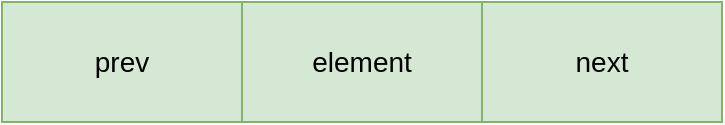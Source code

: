 <mxfile version="20.6.2" type="device"><diagram id="1hZ2BCltEnDeL2M1Iltq" name="第 1 页"><mxGraphModel dx="772" dy="489" grid="1" gridSize="10" guides="1" tooltips="1" connect="1" arrows="1" fold="1" page="1" pageScale="1" pageWidth="827" pageHeight="1169" math="0" shadow="0"><root><mxCell id="0"/><mxCell id="1" parent="0"/><mxCell id="A2v54VxE8TxEK3Dnra7--1" value="prev" style="rounded=0;whiteSpace=wrap;html=1;fillColor=#d5e8d4;strokeColor=#82b366;fontSize=14;" vertex="1" parent="1"><mxGeometry x="200" y="240" width="120" height="60" as="geometry"/></mxCell><mxCell id="A2v54VxE8TxEK3Dnra7--2" value="element" style="rounded=0;whiteSpace=wrap;html=1;fillColor=#d5e8d4;strokeColor=#82b366;fontSize=14;" vertex="1" parent="1"><mxGeometry x="320" y="240" width="120" height="60" as="geometry"/></mxCell><mxCell id="A2v54VxE8TxEK3Dnra7--3" value="next" style="rounded=0;whiteSpace=wrap;html=1;fillColor=#d5e8d4;strokeColor=#82b366;fontSize=14;" vertex="1" parent="1"><mxGeometry x="440" y="240" width="120" height="60" as="geometry"/></mxCell></root></mxGraphModel></diagram></mxfile>